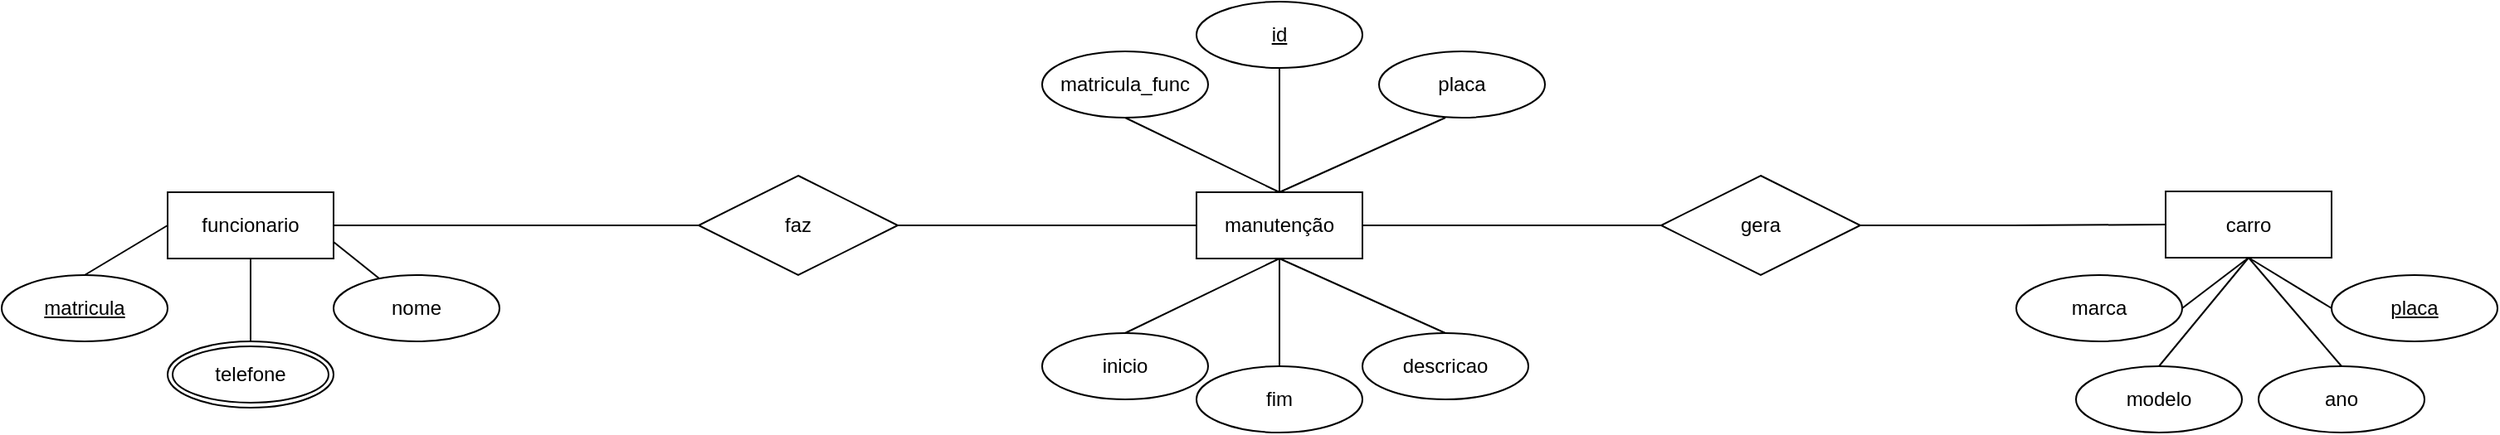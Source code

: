 <mxfile version="21.0.6" type="device"><diagram name="Página-1" id="Gni-TyFeTuxOOEXobVKT"><mxGraphModel dx="3341" dy="899" grid="1" gridSize="10" guides="1" tooltips="1" connect="1" arrows="1" fold="1" page="1" pageScale="1" pageWidth="827" pageHeight="1169" math="0" shadow="0"><root><mxCell id="0"/><mxCell id="1" parent="0"/><mxCell id="4NQKIGjQtFUGW_8-SG4_-7" value="nome" style="ellipse;whiteSpace=wrap;html=1;align=center;" vertex="1" parent="1"><mxGeometry x="-890" y="635" width="100" height="40" as="geometry"/></mxCell><mxCell id="4NQKIGjQtFUGW_8-SG4_-8" value="&lt;u&gt;matricula&lt;/u&gt;" style="ellipse;whiteSpace=wrap;html=1;align=center;" vertex="1" parent="1"><mxGeometry x="-1090" y="635" width="100" height="40" as="geometry"/></mxCell><mxCell id="4NQKIGjQtFUGW_8-SG4_-12" value="telefone" style="ellipse;shape=doubleEllipse;margin=3;whiteSpace=wrap;html=1;align=center;" vertex="1" parent="1"><mxGeometry x="-990" y="675" width="100" height="40" as="geometry"/></mxCell><mxCell id="4NQKIGjQtFUGW_8-SG4_-26" style="edgeStyle=orthogonalEdgeStyle;rounded=0;orthogonalLoop=1;jettySize=auto;html=1;exitX=1;exitY=0.5;exitDx=0;exitDy=0;entryX=0;entryY=0.5;entryDx=0;entryDy=0;endArrow=none;endFill=0;" edge="1" parent="1" source="4NQKIGjQtFUGW_8-SG4_-13" target="4NQKIGjQtFUGW_8-SG4_-19"><mxGeometry relative="1" as="geometry"/></mxCell><mxCell id="4NQKIGjQtFUGW_8-SG4_-31" value="" style="edgeStyle=orthogonalEdgeStyle;rounded=0;orthogonalLoop=1;jettySize=auto;html=1;endArrow=none;endFill=0;" edge="1" parent="1" source="4NQKIGjQtFUGW_8-SG4_-13" target="4NQKIGjQtFUGW_8-SG4_-12"><mxGeometry relative="1" as="geometry"/></mxCell><mxCell id="4NQKIGjQtFUGW_8-SG4_-33" style="rounded=0;orthogonalLoop=1;jettySize=auto;html=1;exitX=0;exitY=0.5;exitDx=0;exitDy=0;entryX=0.5;entryY=0;entryDx=0;entryDy=0;endArrow=none;endFill=0;" edge="1" parent="1" source="4NQKIGjQtFUGW_8-SG4_-13" target="4NQKIGjQtFUGW_8-SG4_-8"><mxGeometry relative="1" as="geometry"/></mxCell><mxCell id="4NQKIGjQtFUGW_8-SG4_-34" style="rounded=0;orthogonalLoop=1;jettySize=auto;html=1;exitX=1;exitY=0.75;exitDx=0;exitDy=0;endArrow=none;endFill=0;" edge="1" parent="1" source="4NQKIGjQtFUGW_8-SG4_-13" target="4NQKIGjQtFUGW_8-SG4_-7"><mxGeometry relative="1" as="geometry"/></mxCell><mxCell id="4NQKIGjQtFUGW_8-SG4_-13" value="funcionario" style="whiteSpace=wrap;html=1;align=center;" vertex="1" parent="1"><mxGeometry x="-990" y="585" width="100" height="40" as="geometry"/></mxCell><mxCell id="4NQKIGjQtFUGW_8-SG4_-48" style="rounded=0;orthogonalLoop=1;jettySize=auto;html=1;exitX=0.5;exitY=1;exitDx=0;exitDy=0;entryX=0;entryY=0.5;entryDx=0;entryDy=0;endArrow=none;endFill=0;" edge="1" parent="1" source="4NQKIGjQtFUGW_8-SG4_-14" target="4NQKIGjQtFUGW_8-SG4_-18"><mxGeometry relative="1" as="geometry"/></mxCell><mxCell id="4NQKIGjQtFUGW_8-SG4_-14" value="carro" style="whiteSpace=wrap;html=1;align=center;" vertex="1" parent="1"><mxGeometry x="214" y="584.5" width="100" height="40" as="geometry"/></mxCell><mxCell id="4NQKIGjQtFUGW_8-SG4_-49" style="rounded=0;orthogonalLoop=1;jettySize=auto;html=1;exitX=0.5;exitY=0;exitDx=0;exitDy=0;entryX=0.5;entryY=1;entryDx=0;entryDy=0;endArrow=none;endFill=0;" edge="1" parent="1" source="4NQKIGjQtFUGW_8-SG4_-16" target="4NQKIGjQtFUGW_8-SG4_-14"><mxGeometry relative="1" as="geometry"/></mxCell><mxCell id="4NQKIGjQtFUGW_8-SG4_-16" value="modelo" style="ellipse;whiteSpace=wrap;html=1;align=center;" vertex="1" parent="1"><mxGeometry x="160" y="690" width="100" height="40" as="geometry"/></mxCell><mxCell id="4NQKIGjQtFUGW_8-SG4_-47" style="rounded=0;orthogonalLoop=1;jettySize=auto;html=1;exitX=1;exitY=0.5;exitDx=0;exitDy=0;entryX=0.5;entryY=1;entryDx=0;entryDy=0;endArrow=none;endFill=0;" edge="1" parent="1" source="4NQKIGjQtFUGW_8-SG4_-17" target="4NQKIGjQtFUGW_8-SG4_-14"><mxGeometry relative="1" as="geometry"/></mxCell><mxCell id="4NQKIGjQtFUGW_8-SG4_-17" value="marca" style="ellipse;whiteSpace=wrap;html=1;align=center;" vertex="1" parent="1"><mxGeometry x="124" y="635" width="100" height="40" as="geometry"/></mxCell><mxCell id="4NQKIGjQtFUGW_8-SG4_-18" value="placa" style="ellipse;whiteSpace=wrap;html=1;align=center;fontStyle=4;" vertex="1" parent="1"><mxGeometry x="314" y="635" width="100" height="40" as="geometry"/></mxCell><mxCell id="4NQKIGjQtFUGW_8-SG4_-28" style="edgeStyle=orthogonalEdgeStyle;rounded=0;orthogonalLoop=1;jettySize=auto;html=1;exitX=1;exitY=0.5;exitDx=0;exitDy=0;entryX=0;entryY=0.5;entryDx=0;entryDy=0;endArrow=none;endFill=0;" edge="1" parent="1" source="4NQKIGjQtFUGW_8-SG4_-19" target="4NQKIGjQtFUGW_8-SG4_-21"><mxGeometry relative="1" as="geometry"/></mxCell><mxCell id="4NQKIGjQtFUGW_8-SG4_-19" value="faz" style="shape=rhombus;perimeter=rhombusPerimeter;whiteSpace=wrap;html=1;align=center;" vertex="1" parent="1"><mxGeometry x="-670" y="575" width="120" height="60" as="geometry"/></mxCell><mxCell id="4NQKIGjQtFUGW_8-SG4_-30" style="edgeStyle=orthogonalEdgeStyle;rounded=0;orthogonalLoop=1;jettySize=auto;html=1;exitX=1;exitY=0.5;exitDx=0;exitDy=0;entryX=0;entryY=0.5;entryDx=0;entryDy=0;endArrow=none;endFill=0;" edge="1" parent="1" source="4NQKIGjQtFUGW_8-SG4_-20" target="4NQKIGjQtFUGW_8-SG4_-14"><mxGeometry relative="1" as="geometry"/></mxCell><mxCell id="4NQKIGjQtFUGW_8-SG4_-20" value="gera" style="shape=rhombus;perimeter=rhombusPerimeter;whiteSpace=wrap;html=1;align=center;" vertex="1" parent="1"><mxGeometry x="-90" y="575" width="120" height="60" as="geometry"/></mxCell><mxCell id="4NQKIGjQtFUGW_8-SG4_-29" style="edgeStyle=orthogonalEdgeStyle;rounded=0;orthogonalLoop=1;jettySize=auto;html=1;exitX=1;exitY=0.5;exitDx=0;exitDy=0;entryX=0;entryY=0.5;entryDx=0;entryDy=0;endArrow=none;endFill=0;" edge="1" parent="1" source="4NQKIGjQtFUGW_8-SG4_-21" target="4NQKIGjQtFUGW_8-SG4_-20"><mxGeometry relative="1" as="geometry"/></mxCell><mxCell id="4NQKIGjQtFUGW_8-SG4_-39" style="rounded=0;orthogonalLoop=1;jettySize=auto;html=1;exitX=0.5;exitY=0;exitDx=0;exitDy=0;entryX=0.5;entryY=1;entryDx=0;entryDy=0;endArrow=none;endFill=0;" edge="1" parent="1" source="4NQKIGjQtFUGW_8-SG4_-21" target="4NQKIGjQtFUGW_8-SG4_-23"><mxGeometry relative="1" as="geometry"/></mxCell><mxCell id="4NQKIGjQtFUGW_8-SG4_-40" style="rounded=0;orthogonalLoop=1;jettySize=auto;html=1;exitX=0.5;exitY=1;exitDx=0;exitDy=0;entryX=0.5;entryY=0;entryDx=0;entryDy=0;endArrow=none;endFill=0;" edge="1" parent="1" source="4NQKIGjQtFUGW_8-SG4_-21" target="4NQKIGjQtFUGW_8-SG4_-52"><mxGeometry relative="1" as="geometry"><mxPoint x="-370" y="690.0" as="targetPoint"/></mxGeometry></mxCell><mxCell id="4NQKIGjQtFUGW_8-SG4_-42" style="rounded=0;orthogonalLoop=1;jettySize=auto;html=1;exitX=0.5;exitY=0;exitDx=0;exitDy=0;entryX=0.5;entryY=1;entryDx=0;entryDy=0;endArrow=none;endFill=0;" edge="1" parent="1" source="4NQKIGjQtFUGW_8-SG4_-21"><mxGeometry relative="1" as="geometry"><mxPoint x="-220" y="540.0" as="targetPoint"/></mxGeometry></mxCell><mxCell id="4NQKIGjQtFUGW_8-SG4_-21" value="manutenção" style="whiteSpace=wrap;html=1;align=center;" vertex="1" parent="1"><mxGeometry x="-370" y="585" width="100" height="40" as="geometry"/></mxCell><mxCell id="4NQKIGjQtFUGW_8-SG4_-23" value="matricula_func" style="ellipse;whiteSpace=wrap;html=1;align=center;" vertex="1" parent="1"><mxGeometry x="-463" y="500" width="100" height="40" as="geometry"/></mxCell><mxCell id="4NQKIGjQtFUGW_8-SG4_-56" style="rounded=0;orthogonalLoop=1;jettySize=auto;html=1;exitX=0.5;exitY=0;exitDx=0;exitDy=0;entryX=0.5;entryY=1;entryDx=0;entryDy=0;endArrow=none;endFill=0;" edge="1" parent="1" source="4NQKIGjQtFUGW_8-SG4_-36" target="4NQKIGjQtFUGW_8-SG4_-21"><mxGeometry relative="1" as="geometry"><mxPoint x="-320" y="630.0" as="targetPoint"/></mxGeometry></mxCell><mxCell id="4NQKIGjQtFUGW_8-SG4_-36" value="inicio" style="ellipse;whiteSpace=wrap;html=1;align=center;" vertex="1" parent="1"><mxGeometry x="-463" y="670" width="100" height="40" as="geometry"/></mxCell><mxCell id="4NQKIGjQtFUGW_8-SG4_-54" value="" style="edgeStyle=orthogonalEdgeStyle;rounded=0;orthogonalLoop=1;jettySize=auto;html=1;endArrow=none;endFill=0;" edge="1" parent="1" source="4NQKIGjQtFUGW_8-SG4_-37" target="4NQKIGjQtFUGW_8-SG4_-21"><mxGeometry relative="1" as="geometry"/></mxCell><mxCell id="4NQKIGjQtFUGW_8-SG4_-37" value="fim" style="ellipse;whiteSpace=wrap;html=1;align=center;" vertex="1" parent="1"><mxGeometry x="-370" y="690" width="100" height="40" as="geometry"/></mxCell><mxCell id="4NQKIGjQtFUGW_8-SG4_-55" style="rounded=0;orthogonalLoop=1;jettySize=auto;html=1;exitX=0.5;exitY=0;exitDx=0;exitDy=0;entryX=0.5;entryY=1;entryDx=0;entryDy=0;endArrow=none;endFill=0;" edge="1" parent="1" source="4NQKIGjQtFUGW_8-SG4_-38" target="4NQKIGjQtFUGW_8-SG4_-21"><mxGeometry relative="1" as="geometry"/></mxCell><mxCell id="4NQKIGjQtFUGW_8-SG4_-38" value="descricao" style="ellipse;whiteSpace=wrap;html=1;align=center;" vertex="1" parent="1"><mxGeometry x="-270" y="670" width="100" height="40" as="geometry"/></mxCell><mxCell id="4NQKIGjQtFUGW_8-SG4_-51" style="rounded=0;orthogonalLoop=1;jettySize=auto;html=1;exitX=0.5;exitY=0;exitDx=0;exitDy=0;entryX=0.5;entryY=1;entryDx=0;entryDy=0;endArrow=none;endFill=0;" edge="1" parent="1" source="4NQKIGjQtFUGW_8-SG4_-46" target="4NQKIGjQtFUGW_8-SG4_-14"><mxGeometry relative="1" as="geometry"/></mxCell><mxCell id="4NQKIGjQtFUGW_8-SG4_-46" value="ano" style="ellipse;whiteSpace=wrap;html=1;align=center;" vertex="1" parent="1"><mxGeometry x="270" y="690" width="100" height="40" as="geometry"/></mxCell><mxCell id="4NQKIGjQtFUGW_8-SG4_-52" value="&lt;u&gt;id&lt;/u&gt;" style="ellipse;whiteSpace=wrap;html=1;align=center;" vertex="1" parent="1"><mxGeometry x="-370" y="470" width="100" height="40" as="geometry"/></mxCell><mxCell id="4NQKIGjQtFUGW_8-SG4_-57" value="placa" style="ellipse;whiteSpace=wrap;html=1;align=center;" vertex="1" parent="1"><mxGeometry x="-260" y="500" width="100" height="40" as="geometry"/></mxCell></root></mxGraphModel></diagram></mxfile>